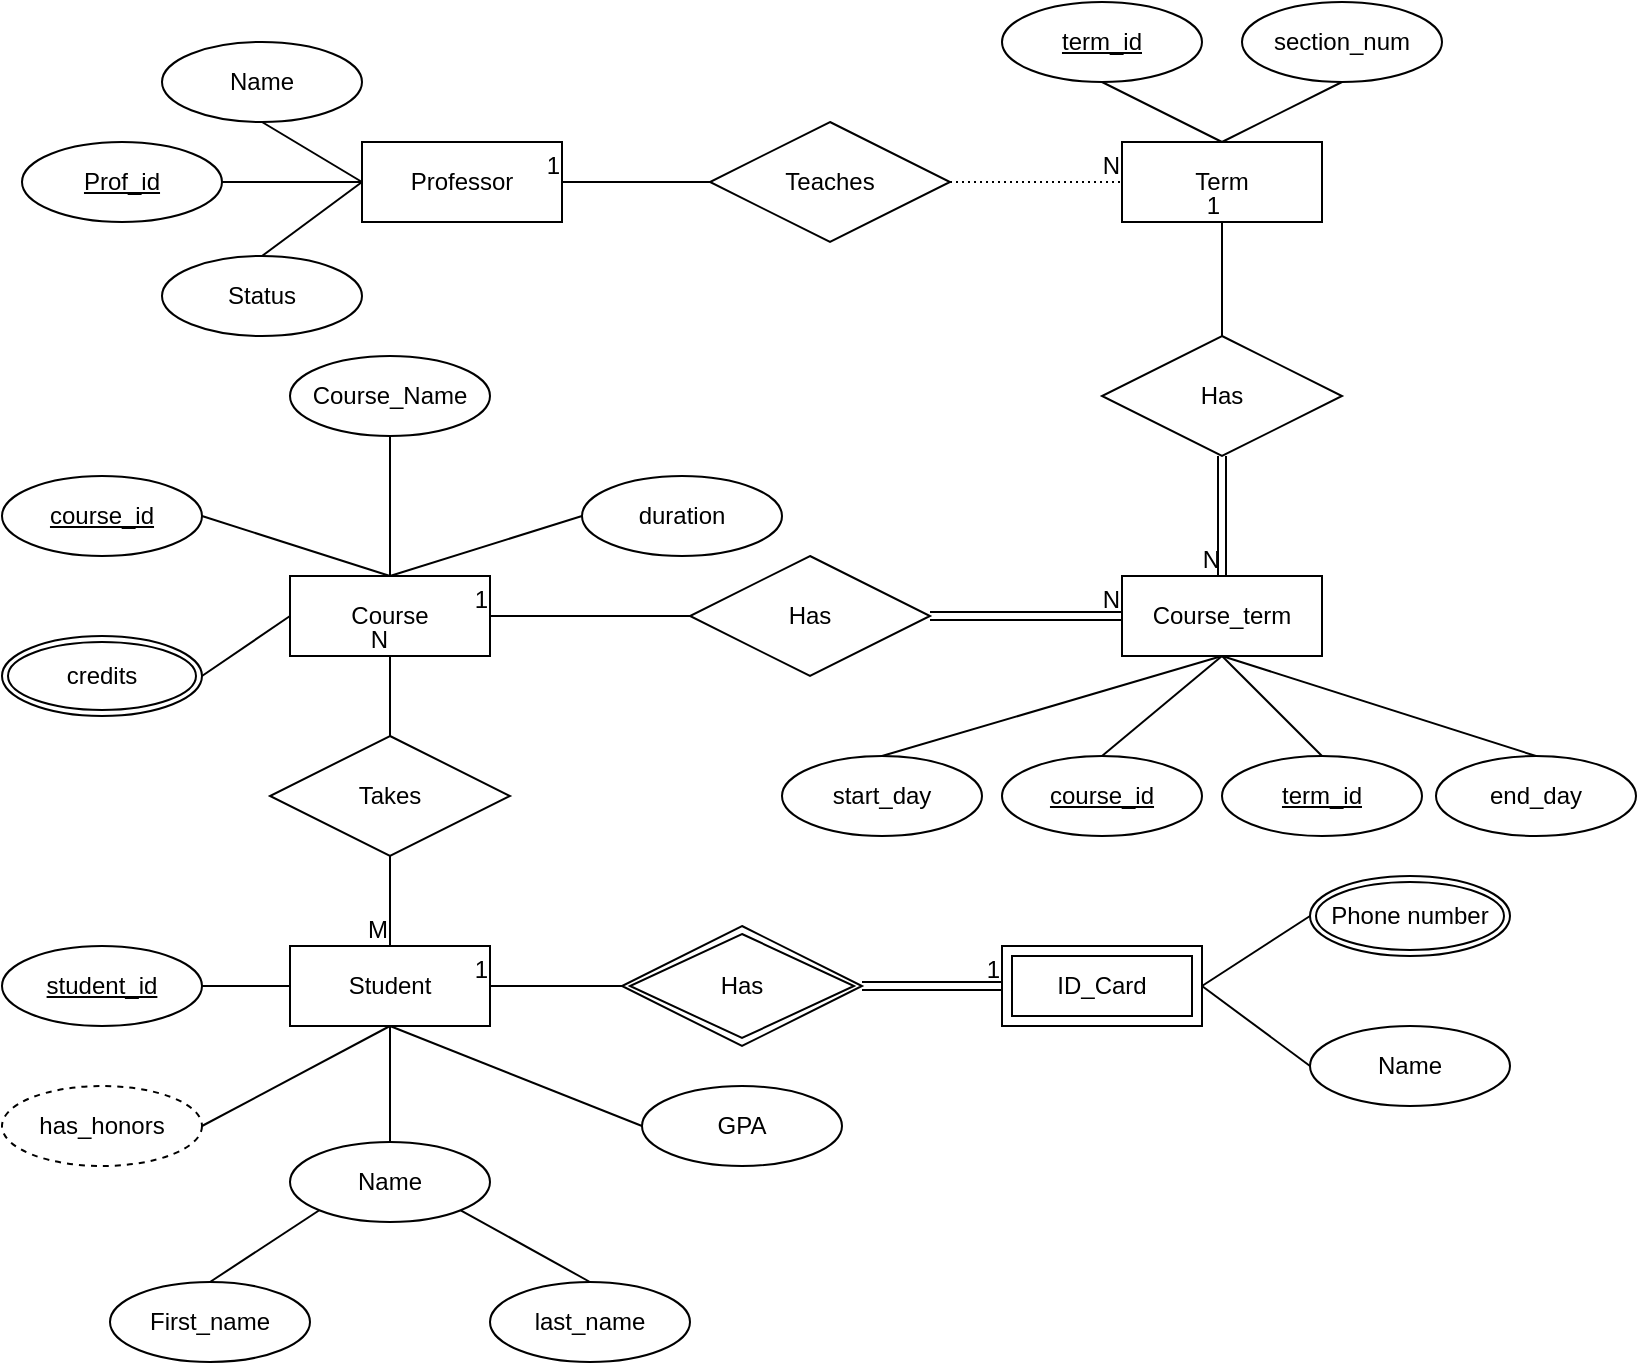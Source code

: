 <mxfile version="21.1.2" type="github">
  <diagram name="Страница 1" id="n0R3uFM39ZOxCZtqLm6m">
    <mxGraphModel dx="1050" dy="573" grid="1" gridSize="10" guides="1" tooltips="1" connect="1" arrows="1" fold="1" page="1" pageScale="1" pageWidth="827" pageHeight="1169" math="0" shadow="0">
      <root>
        <mxCell id="0" />
        <mxCell id="1" parent="0" />
        <mxCell id="KoFKlLlvR47Ygg4BgeAA-1" value="Student" style="whiteSpace=wrap;html=1;align=center;" parent="1" vertex="1">
          <mxGeometry x="144" y="642" width="100" height="40" as="geometry" />
        </mxCell>
        <mxCell id="KoFKlLlvR47Ygg4BgeAA-2" value="" style="endArrow=none;html=1;rounded=0;exitX=1;exitY=0.5;exitDx=0;exitDy=0;" parent="1" source="KoFKlLlvR47Ygg4BgeAA-3" edge="1">
          <mxGeometry relative="1" as="geometry">
            <mxPoint x="114" y="662" as="sourcePoint" />
            <mxPoint x="144" y="662" as="targetPoint" />
          </mxGeometry>
        </mxCell>
        <mxCell id="KoFKlLlvR47Ygg4BgeAA-3" value="student_id" style="ellipse;whiteSpace=wrap;html=1;align=center;fontStyle=4;" parent="1" vertex="1">
          <mxGeometry y="642" width="100" height="40" as="geometry" />
        </mxCell>
        <mxCell id="KoFKlLlvR47Ygg4BgeAA-6" value="last_name" style="ellipse;whiteSpace=wrap;html=1;align=center;" parent="1" vertex="1">
          <mxGeometry x="244" y="810" width="100" height="40" as="geometry" />
        </mxCell>
        <mxCell id="KoFKlLlvR47Ygg4BgeAA-7" value="First_name" style="ellipse;whiteSpace=wrap;html=1;align=center;" parent="1" vertex="1">
          <mxGeometry x="54" y="810" width="100" height="40" as="geometry" />
        </mxCell>
        <mxCell id="KoFKlLlvR47Ygg4BgeAA-8" value="" style="endArrow=none;html=1;rounded=0;entryX=0;entryY=1;entryDx=0;entryDy=0;exitX=0.5;exitY=0;exitDx=0;exitDy=0;" parent="1" source="KoFKlLlvR47Ygg4BgeAA-7" edge="1" target="KoFKlLlvR47Ygg4BgeAA-11">
          <mxGeometry relative="1" as="geometry">
            <mxPoint x="114" y="762" as="sourcePoint" />
            <mxPoint x="158.645" y="746.142" as="targetPoint" />
          </mxGeometry>
        </mxCell>
        <mxCell id="KoFKlLlvR47Ygg4BgeAA-9" value="" style="endArrow=none;html=1;rounded=0;entryX=0.5;entryY=0;entryDx=0;entryDy=0;exitX=1;exitY=1;exitDx=0;exitDy=0;" parent="1" target="KoFKlLlvR47Ygg4BgeAA-6" edge="1" source="KoFKlLlvR47Ygg4BgeAA-11">
          <mxGeometry relative="1" as="geometry">
            <mxPoint x="220" y="770" as="sourcePoint" />
            <mxPoint x="169" y="756" as="targetPoint" />
          </mxGeometry>
        </mxCell>
        <mxCell id="KoFKlLlvR47Ygg4BgeAA-11" value="Name" style="ellipse;whiteSpace=wrap;html=1;align=center;" parent="1" vertex="1">
          <mxGeometry x="144" y="740" width="100" height="40" as="geometry" />
        </mxCell>
        <mxCell id="KoFKlLlvR47Ygg4BgeAA-20" value="" style="endArrow=none;html=1;rounded=0;entryX=1;entryY=0.5;entryDx=0;entryDy=0;exitX=0;exitY=0.5;exitDx=0;exitDy=0;" parent="1" source="KoFKlLlvR47Ygg4BgeAA-21" target="e97kOljFxgb5d5JXTN9q-20" edge="1">
          <mxGeometry relative="1" as="geometry">
            <mxPoint x="654" y="702" as="sourcePoint" />
            <mxPoint x="614" y="662" as="targetPoint" />
          </mxGeometry>
        </mxCell>
        <mxCell id="KoFKlLlvR47Ygg4BgeAA-21" value="Name" style="ellipse;whiteSpace=wrap;html=1;align=center;" parent="1" vertex="1">
          <mxGeometry x="654" y="682" width="100" height="40" as="geometry" />
        </mxCell>
        <mxCell id="KoFKlLlvR47Ygg4BgeAA-22" value="Phone number" style="ellipse;shape=doubleEllipse;margin=3;whiteSpace=wrap;html=1;align=center;" parent="1" vertex="1">
          <mxGeometry x="654" y="607" width="100" height="40" as="geometry" />
        </mxCell>
        <mxCell id="e97kOljFxgb5d5JXTN9q-1" value="" style="endArrow=none;html=1;rounded=0;entryX=0;entryY=0.5;entryDx=0;entryDy=0;exitX=1;exitY=0.5;exitDx=0;exitDy=0;" parent="1" source="e97kOljFxgb5d5JXTN9q-20" target="KoFKlLlvR47Ygg4BgeAA-22" edge="1">
          <mxGeometry relative="1" as="geometry">
            <mxPoint x="614" y="662" as="sourcePoint" />
            <mxPoint x="654" y="632" as="targetPoint" />
          </mxGeometry>
        </mxCell>
        <mxCell id="e97kOljFxgb5d5JXTN9q-5" value="Course" style="whiteSpace=wrap;html=1;align=center;" parent="1" vertex="1">
          <mxGeometry x="144" y="457" width="100" height="40" as="geometry" />
        </mxCell>
        <mxCell id="e97kOljFxgb5d5JXTN9q-8" value="" style="shape=link;html=1;rounded=0;entryX=0;entryY=0.5;entryDx=0;entryDy=0;exitX=1;exitY=0.5;exitDx=0;exitDy=0;" parent="1" source="e97kOljFxgb5d5JXTN9q-22" target="e97kOljFxgb5d5JXTN9q-20" edge="1">
          <mxGeometry relative="1" as="geometry">
            <mxPoint x="444" y="662" as="sourcePoint" />
            <mxPoint x="514" y="662" as="targetPoint" />
          </mxGeometry>
        </mxCell>
        <mxCell id="e97kOljFxgb5d5JXTN9q-9" value="1" style="resizable=0;html=1;whiteSpace=wrap;align=right;verticalAlign=bottom;" parent="e97kOljFxgb5d5JXTN9q-8" connectable="0" vertex="1">
          <mxGeometry x="1" relative="1" as="geometry" />
        </mxCell>
        <mxCell id="e97kOljFxgb5d5JXTN9q-10" value="Takes" style="shape=rhombus;perimeter=rhombusPerimeter;whiteSpace=wrap;html=1;align=center;" parent="1" vertex="1">
          <mxGeometry x="134" y="537" width="120" height="60" as="geometry" />
        </mxCell>
        <mxCell id="e97kOljFxgb5d5JXTN9q-11" value="course_id" style="ellipse;whiteSpace=wrap;html=1;align=center;fontStyle=4;" parent="1" vertex="1">
          <mxGeometry y="407" width="100" height="40" as="geometry" />
        </mxCell>
        <mxCell id="e97kOljFxgb5d5JXTN9q-12" value="Course_Name" style="ellipse;whiteSpace=wrap;html=1;align=center;" parent="1" vertex="1">
          <mxGeometry x="144" y="347" width="100" height="40" as="geometry" />
        </mxCell>
        <mxCell id="e97kOljFxgb5d5JXTN9q-13" value="duration" style="ellipse;whiteSpace=wrap;html=1;align=center;" parent="1" vertex="1">
          <mxGeometry x="290" y="407" width="100" height="40" as="geometry" />
        </mxCell>
        <mxCell id="e97kOljFxgb5d5JXTN9q-14" value="credits" style="ellipse;shape=doubleEllipse;margin=3;whiteSpace=wrap;html=1;align=center;" parent="1" vertex="1">
          <mxGeometry y="487" width="100" height="40" as="geometry" />
        </mxCell>
        <mxCell id="e97kOljFxgb5d5JXTN9q-15" value="" style="endArrow=none;html=1;rounded=0;entryX=0;entryY=0.5;entryDx=0;entryDy=0;exitX=0.5;exitY=0;exitDx=0;exitDy=0;" parent="1" source="e97kOljFxgb5d5JXTN9q-5" target="e97kOljFxgb5d5JXTN9q-13" edge="1">
          <mxGeometry relative="1" as="geometry">
            <mxPoint x="300" y="467" as="sourcePoint" />
            <mxPoint x="460" y="467" as="targetPoint" />
          </mxGeometry>
        </mxCell>
        <mxCell id="e97kOljFxgb5d5JXTN9q-16" value="" style="endArrow=none;html=1;rounded=0;entryX=0.5;entryY=1;entryDx=0;entryDy=0;exitX=0.5;exitY=0;exitDx=0;exitDy=0;" parent="1" source="e97kOljFxgb5d5JXTN9q-5" target="e97kOljFxgb5d5JXTN9q-12" edge="1">
          <mxGeometry relative="1" as="geometry">
            <mxPoint x="204" y="467" as="sourcePoint" />
            <mxPoint x="300" y="437" as="targetPoint" />
          </mxGeometry>
        </mxCell>
        <mxCell id="e97kOljFxgb5d5JXTN9q-17" value="" style="endArrow=none;html=1;rounded=0;entryX=1;entryY=0.5;entryDx=0;entryDy=0;exitX=0.5;exitY=0;exitDx=0;exitDy=0;" parent="1" source="e97kOljFxgb5d5JXTN9q-5" target="e97kOljFxgb5d5JXTN9q-11" edge="1">
          <mxGeometry relative="1" as="geometry">
            <mxPoint x="204" y="467" as="sourcePoint" />
            <mxPoint x="204" y="397" as="targetPoint" />
          </mxGeometry>
        </mxCell>
        <mxCell id="e97kOljFxgb5d5JXTN9q-19" value="" style="endArrow=none;html=1;rounded=0;entryX=0;entryY=0.5;entryDx=0;entryDy=0;exitX=1;exitY=0.5;exitDx=0;exitDy=0;" parent="1" source="e97kOljFxgb5d5JXTN9q-14" target="e97kOljFxgb5d5JXTN9q-5" edge="1">
          <mxGeometry relative="1" as="geometry">
            <mxPoint x="214" y="477" as="sourcePoint" />
            <mxPoint x="214" y="407" as="targetPoint" />
          </mxGeometry>
        </mxCell>
        <mxCell id="e97kOljFxgb5d5JXTN9q-20" value="ID_Card" style="shape=ext;margin=3;double=1;whiteSpace=wrap;html=1;align=center;" parent="1" vertex="1">
          <mxGeometry x="500" y="642" width="100" height="40" as="geometry" />
        </mxCell>
        <mxCell id="e97kOljFxgb5d5JXTN9q-22" value="Has" style="shape=rhombus;double=1;perimeter=rhombusPerimeter;whiteSpace=wrap;html=1;align=center;" parent="1" vertex="1">
          <mxGeometry x="310" y="632" width="120" height="60" as="geometry" />
        </mxCell>
        <mxCell id="e97kOljFxgb5d5JXTN9q-37" value="" style="endArrow=none;html=1;rounded=0;exitX=0.5;exitY=1;exitDx=0;exitDy=0;entryX=0.5;entryY=0;entryDx=0;entryDy=0;" parent="1" source="e97kOljFxgb5d5JXTN9q-10" target="KoFKlLlvR47Ygg4BgeAA-1" edge="1">
          <mxGeometry relative="1" as="geometry">
            <mxPoint x="180" y="637" as="sourcePoint" />
            <mxPoint x="210" y="607" as="targetPoint" />
          </mxGeometry>
        </mxCell>
        <mxCell id="e97kOljFxgb5d5JXTN9q-38" value="M" style="resizable=0;html=1;whiteSpace=wrap;align=right;verticalAlign=bottom;" parent="e97kOljFxgb5d5JXTN9q-37" connectable="0" vertex="1">
          <mxGeometry x="1" relative="1" as="geometry" />
        </mxCell>
        <mxCell id="e97kOljFxgb5d5JXTN9q-43" value="" style="endArrow=none;html=1;rounded=0;entryX=1;entryY=0.5;entryDx=0;entryDy=0;exitX=0;exitY=0.5;exitDx=0;exitDy=0;" parent="1" source="e97kOljFxgb5d5JXTN9q-22" target="KoFKlLlvR47Ygg4BgeAA-1" edge="1">
          <mxGeometry relative="1" as="geometry">
            <mxPoint x="300" y="577" as="sourcePoint" />
            <mxPoint x="460" y="577" as="targetPoint" />
          </mxGeometry>
        </mxCell>
        <mxCell id="e97kOljFxgb5d5JXTN9q-44" value="1" style="resizable=0;html=1;whiteSpace=wrap;align=right;verticalAlign=bottom;" parent="e97kOljFxgb5d5JXTN9q-43" connectable="0" vertex="1">
          <mxGeometry x="1" relative="1" as="geometry" />
        </mxCell>
        <mxCell id="e97kOljFxgb5d5JXTN9q-45" value="" style="endArrow=none;html=1;rounded=0;entryX=0.5;entryY=1;entryDx=0;entryDy=0;exitX=0.5;exitY=0;exitDx=0;exitDy=0;" parent="1" source="e97kOljFxgb5d5JXTN9q-10" target="e97kOljFxgb5d5JXTN9q-5" edge="1">
          <mxGeometry relative="1" as="geometry">
            <mxPoint x="210" y="517" as="sourcePoint" />
            <mxPoint x="280" y="537" as="targetPoint" />
          </mxGeometry>
        </mxCell>
        <mxCell id="e97kOljFxgb5d5JXTN9q-46" value="N" style="resizable=0;html=1;whiteSpace=wrap;align=right;verticalAlign=bottom;" parent="e97kOljFxgb5d5JXTN9q-45" connectable="0" vertex="1">
          <mxGeometry x="1" relative="1" as="geometry" />
        </mxCell>
        <mxCell id="e97kOljFxgb5d5JXTN9q-48" value="" style="endArrow=none;html=1;rounded=0;entryX=0.5;entryY=1;entryDx=0;entryDy=0;exitX=0.5;exitY=0;exitDx=0;exitDy=0;" parent="1" source="e97kOljFxgb5d5JXTN9q-49" target="e97kOljFxgb5d5JXTN9q-57" edge="1">
          <mxGeometry relative="1" as="geometry">
            <mxPoint x="420" y="547" as="sourcePoint" />
            <mxPoint x="610" y="507" as="targetPoint" />
          </mxGeometry>
        </mxCell>
        <mxCell id="e97kOljFxgb5d5JXTN9q-49" value="course_id" style="ellipse;whiteSpace=wrap;html=1;align=center;fontStyle=4;" parent="1" vertex="1">
          <mxGeometry x="500" y="547" width="100" height="40" as="geometry" />
        </mxCell>
        <mxCell id="e97kOljFxgb5d5JXTN9q-50" value="" style="endArrow=none;html=1;rounded=0;entryX=0.5;entryY=1;entryDx=0;entryDy=0;exitX=0.5;exitY=0;exitDx=0;exitDy=0;" parent="1" source="e97kOljFxgb5d5JXTN9q-51" target="e97kOljFxgb5d5JXTN9q-57" edge="1">
          <mxGeometry relative="1" as="geometry">
            <mxPoint x="530" y="547" as="sourcePoint" />
            <mxPoint x="610" y="507" as="targetPoint" />
          </mxGeometry>
        </mxCell>
        <mxCell id="e97kOljFxgb5d5JXTN9q-51" value="term_id" style="ellipse;whiteSpace=wrap;html=1;align=center;fontStyle=4;" parent="1" vertex="1">
          <mxGeometry x="610" y="547" width="100" height="40" as="geometry" />
        </mxCell>
        <mxCell id="e97kOljFxgb5d5JXTN9q-52" value="start_day" style="ellipse;whiteSpace=wrap;html=1;align=center;" parent="1" vertex="1">
          <mxGeometry x="390" y="547" width="100" height="40" as="geometry" />
        </mxCell>
        <mxCell id="e97kOljFxgb5d5JXTN9q-53" value="" style="endArrow=none;html=1;rounded=0;entryX=0.5;entryY=1;entryDx=0;entryDy=0;exitX=0.5;exitY=0;exitDx=0;exitDy=0;" parent="1" source="e97kOljFxgb5d5JXTN9q-52" target="e97kOljFxgb5d5JXTN9q-57" edge="1">
          <mxGeometry relative="1" as="geometry">
            <mxPoint x="300" y="477" as="sourcePoint" />
            <mxPoint x="610" y="507" as="targetPoint" />
          </mxGeometry>
        </mxCell>
        <mxCell id="e97kOljFxgb5d5JXTN9q-54" value="" style="endArrow=none;html=1;rounded=0;entryX=0.5;entryY=1;entryDx=0;entryDy=0;exitX=0.5;exitY=0;exitDx=0;exitDy=0;" parent="1" source="e97kOljFxgb5d5JXTN9q-55" target="e97kOljFxgb5d5JXTN9q-57" edge="1">
          <mxGeometry relative="1" as="geometry">
            <mxPoint x="610" y="537" as="sourcePoint" />
            <mxPoint x="610" y="507" as="targetPoint" />
          </mxGeometry>
        </mxCell>
        <mxCell id="e97kOljFxgb5d5JXTN9q-55" value="end_day" style="ellipse;whiteSpace=wrap;html=1;align=center;" parent="1" vertex="1">
          <mxGeometry x="717" y="547" width="100" height="40" as="geometry" />
        </mxCell>
        <mxCell id="e97kOljFxgb5d5JXTN9q-56" value="Has" style="shape=rhombus;perimeter=rhombusPerimeter;whiteSpace=wrap;html=1;align=center;" parent="1" vertex="1">
          <mxGeometry x="344" y="447" width="120" height="60" as="geometry" />
        </mxCell>
        <mxCell id="e97kOljFxgb5d5JXTN9q-57" value="Course_term" style="whiteSpace=wrap;html=1;align=center;" parent="1" vertex="1">
          <mxGeometry x="560" y="457" width="100" height="40" as="geometry" />
        </mxCell>
        <mxCell id="e97kOljFxgb5d5JXTN9q-58" value="" style="shape=link;html=1;rounded=0;entryX=0;entryY=0.5;entryDx=0;entryDy=0;exitX=1;exitY=0.5;exitDx=0;exitDy=0;" parent="1" source="e97kOljFxgb5d5JXTN9q-56" target="e97kOljFxgb5d5JXTN9q-57" edge="1">
          <mxGeometry relative="1" as="geometry">
            <mxPoint x="300" y="577" as="sourcePoint" />
            <mxPoint x="460" y="577" as="targetPoint" />
          </mxGeometry>
        </mxCell>
        <mxCell id="e97kOljFxgb5d5JXTN9q-59" value="N" style="resizable=0;html=1;whiteSpace=wrap;align=right;verticalAlign=bottom;" parent="e97kOljFxgb5d5JXTN9q-58" connectable="0" vertex="1">
          <mxGeometry x="1" relative="1" as="geometry" />
        </mxCell>
        <mxCell id="e97kOljFxgb5d5JXTN9q-60" value="" style="endArrow=none;html=1;rounded=0;entryX=1;entryY=0.5;entryDx=0;entryDy=0;exitX=0;exitY=0.5;exitDx=0;exitDy=0;" parent="1" source="e97kOljFxgb5d5JXTN9q-56" target="e97kOljFxgb5d5JXTN9q-5" edge="1">
          <mxGeometry relative="1" as="geometry">
            <mxPoint x="300" y="577" as="sourcePoint" />
            <mxPoint x="460" y="577" as="targetPoint" />
          </mxGeometry>
        </mxCell>
        <mxCell id="e97kOljFxgb5d5JXTN9q-61" value="1" style="resizable=0;html=1;whiteSpace=wrap;align=right;verticalAlign=bottom;" parent="e97kOljFxgb5d5JXTN9q-60" connectable="0" vertex="1">
          <mxGeometry x="1" relative="1" as="geometry" />
        </mxCell>
        <mxCell id="e97kOljFxgb5d5JXTN9q-62" value="Term" style="whiteSpace=wrap;html=1;align=center;" parent="1" vertex="1">
          <mxGeometry x="560" y="240" width="100" height="40" as="geometry" />
        </mxCell>
        <mxCell id="e97kOljFxgb5d5JXTN9q-63" value="" style="endArrow=none;html=1;rounded=0;entryX=0.5;entryY=0;entryDx=0;entryDy=0;exitX=0.5;exitY=1;exitDx=0;exitDy=0;" parent="1" source="e97kOljFxgb5d5JXTN9q-66" target="e97kOljFxgb5d5JXTN9q-62" edge="1">
          <mxGeometry relative="1" as="geometry">
            <mxPoint x="570" y="210" as="sourcePoint" />
            <mxPoint x="470" y="330" as="targetPoint" />
          </mxGeometry>
        </mxCell>
        <mxCell id="e97kOljFxgb5d5JXTN9q-64" value="section_num" style="ellipse;whiteSpace=wrap;html=1;align=center;" parent="1" vertex="1">
          <mxGeometry x="620" y="170" width="100" height="40" as="geometry" />
        </mxCell>
        <mxCell id="e97kOljFxgb5d5JXTN9q-66" value="term_id" style="ellipse;whiteSpace=wrap;html=1;align=center;fontStyle=4;" parent="1" vertex="1">
          <mxGeometry x="500" y="170" width="100" height="40" as="geometry" />
        </mxCell>
        <mxCell id="e97kOljFxgb5d5JXTN9q-67" value="" style="endArrow=none;html=1;rounded=0;exitX=0.5;exitY=1;exitDx=0;exitDy=0;entryX=0.5;entryY=0;entryDx=0;entryDy=0;" parent="1" source="e97kOljFxgb5d5JXTN9q-64" target="e97kOljFxgb5d5JXTN9q-62" edge="1">
          <mxGeometry relative="1" as="geometry">
            <mxPoint x="570" y="220" as="sourcePoint" />
            <mxPoint x="640" y="220" as="targetPoint" />
          </mxGeometry>
        </mxCell>
        <mxCell id="e97kOljFxgb5d5JXTN9q-68" value="Has" style="shape=rhombus;perimeter=rhombusPerimeter;whiteSpace=wrap;html=1;align=center;" parent="1" vertex="1">
          <mxGeometry x="550" y="337" width="120" height="60" as="geometry" />
        </mxCell>
        <mxCell id="e97kOljFxgb5d5JXTN9q-69" value="" style="endArrow=none;html=1;rounded=0;entryX=0.5;entryY=1;entryDx=0;entryDy=0;exitX=0.5;exitY=0;exitDx=0;exitDy=0;" parent="1" source="e97kOljFxgb5d5JXTN9q-68" target="e97kOljFxgb5d5JXTN9q-62" edge="1">
          <mxGeometry relative="1" as="geometry">
            <mxPoint x="670" y="320" as="sourcePoint" />
            <mxPoint x="570" y="320" as="targetPoint" />
          </mxGeometry>
        </mxCell>
        <mxCell id="e97kOljFxgb5d5JXTN9q-70" value="1" style="resizable=0;html=1;whiteSpace=wrap;align=right;verticalAlign=bottom;" parent="e97kOljFxgb5d5JXTN9q-69" connectable="0" vertex="1">
          <mxGeometry x="1" relative="1" as="geometry" />
        </mxCell>
        <mxCell id="e97kOljFxgb5d5JXTN9q-71" value="" style="shape=link;html=1;rounded=0;entryX=0.5;entryY=0;entryDx=0;entryDy=0;exitX=0.5;exitY=1;exitDx=0;exitDy=0;" parent="1" source="e97kOljFxgb5d5JXTN9q-68" target="e97kOljFxgb5d5JXTN9q-57" edge="1">
          <mxGeometry relative="1" as="geometry">
            <mxPoint x="564" y="426.5" as="sourcePoint" />
            <mxPoint x="660" y="426.5" as="targetPoint" />
          </mxGeometry>
        </mxCell>
        <mxCell id="e97kOljFxgb5d5JXTN9q-72" value="N" style="resizable=0;html=1;whiteSpace=wrap;align=right;verticalAlign=bottom;" parent="e97kOljFxgb5d5JXTN9q-71" connectable="0" vertex="1">
          <mxGeometry x="1" relative="1" as="geometry" />
        </mxCell>
        <mxCell id="e97kOljFxgb5d5JXTN9q-73" value="Professor" style="whiteSpace=wrap;html=1;align=center;" parent="1" vertex="1">
          <mxGeometry x="180" y="240" width="100" height="40" as="geometry" />
        </mxCell>
        <mxCell id="e97kOljFxgb5d5JXTN9q-74" value="Name" style="ellipse;whiteSpace=wrap;html=1;align=center;" parent="1" vertex="1">
          <mxGeometry x="80" y="190" width="100" height="40" as="geometry" />
        </mxCell>
        <mxCell id="e97kOljFxgb5d5JXTN9q-75" value="Status" style="ellipse;whiteSpace=wrap;html=1;align=center;" parent="1" vertex="1">
          <mxGeometry x="80" y="297" width="100" height="40" as="geometry" />
        </mxCell>
        <mxCell id="e97kOljFxgb5d5JXTN9q-76" value="" style="endArrow=none;html=1;rounded=0;entryX=0;entryY=0.5;entryDx=0;entryDy=0;exitX=0.5;exitY=0;exitDx=0;exitDy=0;" parent="1" source="e97kOljFxgb5d5JXTN9q-75" target="e97kOljFxgb5d5JXTN9q-73" edge="1">
          <mxGeometry relative="1" as="geometry">
            <mxPoint x="146" y="430" as="sourcePoint" />
            <mxPoint x="306" y="430" as="targetPoint" />
          </mxGeometry>
        </mxCell>
        <mxCell id="e97kOljFxgb5d5JXTN9q-77" value="" style="endArrow=none;html=1;rounded=0;exitX=0.5;exitY=1;exitDx=0;exitDy=0;entryX=0;entryY=0.5;entryDx=0;entryDy=0;" parent="1" source="e97kOljFxgb5d5JXTN9q-74" target="e97kOljFxgb5d5JXTN9q-73" edge="1">
          <mxGeometry relative="1" as="geometry">
            <mxPoint x="140" y="307" as="sourcePoint" />
            <mxPoint x="240" y="290" as="targetPoint" />
          </mxGeometry>
        </mxCell>
        <mxCell id="e97kOljFxgb5d5JXTN9q-78" value="" style="endArrow=none;html=1;rounded=0;entryX=0;entryY=0.5;entryDx=0;entryDy=0;exitX=1;exitY=0.5;exitDx=0;exitDy=0;" parent="1" source="e97kOljFxgb5d5JXTN9q-81" target="e97kOljFxgb5d5JXTN9q-73" edge="1">
          <mxGeometry relative="1" as="geometry">
            <mxPoint x="130" y="260" as="sourcePoint" />
            <mxPoint x="170" y="259.5" as="targetPoint" />
          </mxGeometry>
        </mxCell>
        <mxCell id="e97kOljFxgb5d5JXTN9q-81" value="Prof_id" style="ellipse;whiteSpace=wrap;html=1;align=center;fontStyle=4;" parent="1" vertex="1">
          <mxGeometry x="10" y="240" width="100" height="40" as="geometry" />
        </mxCell>
        <mxCell id="e97kOljFxgb5d5JXTN9q-82" value="Teaches" style="shape=rhombus;perimeter=rhombusPerimeter;whiteSpace=wrap;html=1;align=center;" parent="1" vertex="1">
          <mxGeometry x="354" y="230" width="120" height="60" as="geometry" />
        </mxCell>
        <mxCell id="e97kOljFxgb5d5JXTN9q-83" value="" style="endArrow=none;html=1;rounded=0;entryX=1;entryY=0.5;entryDx=0;entryDy=0;exitX=0;exitY=0.5;exitDx=0;exitDy=0;" parent="1" source="e97kOljFxgb5d5JXTN9q-82" target="e97kOljFxgb5d5JXTN9q-73" edge="1">
          <mxGeometry relative="1" as="geometry">
            <mxPoint x="350" y="280" as="sourcePoint" />
            <mxPoint x="320" y="310" as="targetPoint" />
          </mxGeometry>
        </mxCell>
        <mxCell id="e97kOljFxgb5d5JXTN9q-84" value="1" style="resizable=0;html=1;whiteSpace=wrap;align=right;verticalAlign=bottom;" parent="e97kOljFxgb5d5JXTN9q-83" connectable="0" vertex="1">
          <mxGeometry x="1" relative="1" as="geometry" />
        </mxCell>
        <mxCell id="e97kOljFxgb5d5JXTN9q-87" value="" style="endArrow=none;html=1;rounded=0;dashed=1;dashPattern=1 2;entryX=0;entryY=0.5;entryDx=0;entryDy=0;exitX=1;exitY=0.5;exitDx=0;exitDy=0;" parent="1" source="e97kOljFxgb5d5JXTN9q-82" target="e97kOljFxgb5d5JXTN9q-62" edge="1">
          <mxGeometry relative="1" as="geometry">
            <mxPoint x="414" y="297" as="sourcePoint" />
            <mxPoint x="574" y="297" as="targetPoint" />
          </mxGeometry>
        </mxCell>
        <mxCell id="e97kOljFxgb5d5JXTN9q-88" value="N" style="resizable=0;html=1;whiteSpace=wrap;align=right;verticalAlign=bottom;" parent="e97kOljFxgb5d5JXTN9q-87" connectable="0" vertex="1">
          <mxGeometry x="1" relative="1" as="geometry" />
        </mxCell>
        <mxCell id="NW-MEz2jmOqjiHxhMpAx-2" value="GPA" style="ellipse;whiteSpace=wrap;html=1;align=center;" vertex="1" parent="1">
          <mxGeometry x="320" y="712" width="100" height="40" as="geometry" />
        </mxCell>
        <mxCell id="NW-MEz2jmOqjiHxhMpAx-3" value="" style="endArrow=none;html=1;rounded=0;entryX=0;entryY=0.5;entryDx=0;entryDy=0;exitX=0.5;exitY=1;exitDx=0;exitDy=0;" edge="1" parent="1" source="KoFKlLlvR47Ygg4BgeAA-1" target="NW-MEz2jmOqjiHxhMpAx-2">
          <mxGeometry relative="1" as="geometry">
            <mxPoint x="330" y="700" as="sourcePoint" />
            <mxPoint x="490" y="700" as="targetPoint" />
          </mxGeometry>
        </mxCell>
        <mxCell id="NW-MEz2jmOqjiHxhMpAx-4" value="has_honors" style="ellipse;whiteSpace=wrap;html=1;align=center;dashed=1;" vertex="1" parent="1">
          <mxGeometry y="712" width="100" height="40" as="geometry" />
        </mxCell>
        <mxCell id="NW-MEz2jmOqjiHxhMpAx-5" value="" style="endArrow=none;html=1;rounded=0;entryX=0.5;entryY=1;entryDx=0;entryDy=0;exitX=1;exitY=0.5;exitDx=0;exitDy=0;" edge="1" parent="1" source="NW-MEz2jmOqjiHxhMpAx-4" target="KoFKlLlvR47Ygg4BgeAA-1">
          <mxGeometry relative="1" as="geometry">
            <mxPoint x="330" y="700" as="sourcePoint" />
            <mxPoint x="490" y="700" as="targetPoint" />
          </mxGeometry>
        </mxCell>
        <mxCell id="NW-MEz2jmOqjiHxhMpAx-8" value="" style="endArrow=none;html=1;rounded=0;entryX=0.5;entryY=1;entryDx=0;entryDy=0;exitX=0.5;exitY=0;exitDx=0;exitDy=0;" edge="1" parent="1" source="KoFKlLlvR47Ygg4BgeAA-11" target="KoFKlLlvR47Ygg4BgeAA-1">
          <mxGeometry relative="1" as="geometry">
            <mxPoint x="330" y="700" as="sourcePoint" />
            <mxPoint x="490" y="700" as="targetPoint" />
          </mxGeometry>
        </mxCell>
      </root>
    </mxGraphModel>
  </diagram>
</mxfile>
